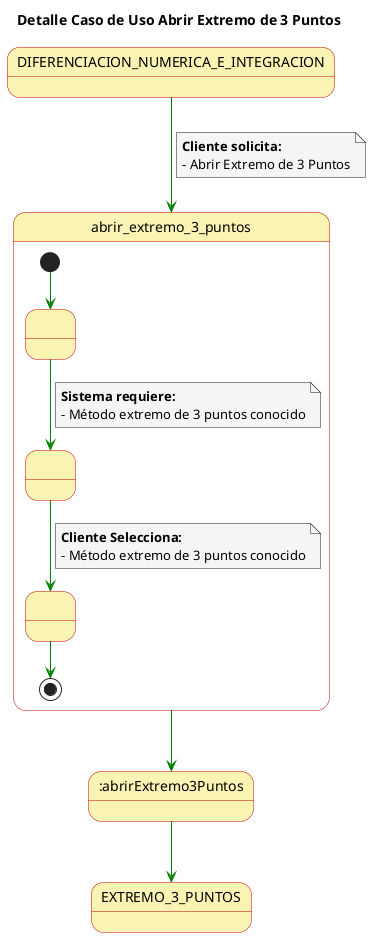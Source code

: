 @startuml

skinparam state {
  BackgroundColor #faf4b4
  BorderColor #c90000
}

skinparam note {
  BackgroundColor #f5f5f5
}

skinparam linetype polyline

title Detalle Caso de Uso Abrir Extremo de 3 Puntos


DIFERENCIACION_NUMERICA_E_INTEGRACION-[#green]-> abrir_extremo_3_puntos
note on link
  **Cliente solicita:**
  - Abrir Extremo de 3 Puntos
end note

state abrir_extremo_3_puntos{
  state 1 as " "
  state 2 as " "
  state 3 as " "
  
  [*] -[#green]-> 1
  1 -[#green]-> 2
  note on link
      **Sistema requiere:**
      - Método extremo de 3 puntos conocido
  end note
  2 -[#green]-> 3
  note on link
    **Cliente Selecciona:**
    - Método extremo de 3 puntos conocido
  end note
 
  3 -[#green]-> [*]
}

abrir_extremo_3_puntos-[#green]-> :abrirExtremo3Puntos

:abrirExtremo3Puntos-[#green]-> EXTREMO_3_PUNTOS

@enduml